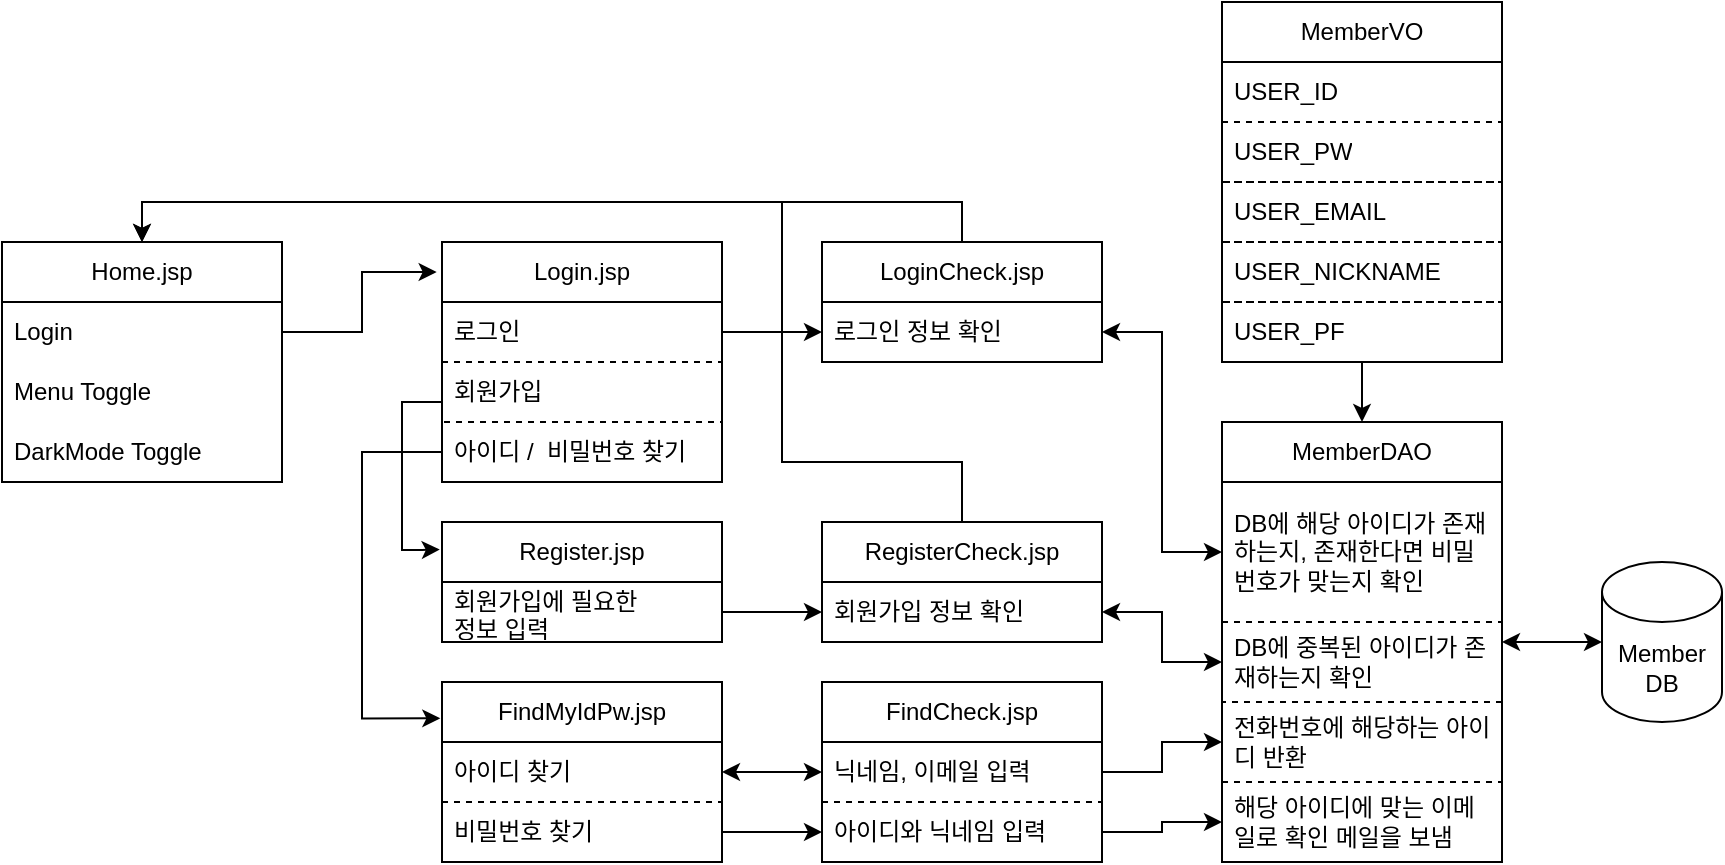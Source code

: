 <mxfile>
    <diagram name="페이지-1" id="HWVJXGZuW3CK4hEEdGh3">
        <mxGraphModel dx="1123" dy="522" grid="1" gridSize="10" guides="1" tooltips="1" connect="1" arrows="1" fold="1" page="1" pageScale="1" pageWidth="1100" pageHeight="850" math="0" shadow="0">
            <root>
                <mxCell id="0"/>
                <mxCell id="1" parent="0"/>
                <mxCell id="S_vBsWQpr0SqbrmdmOaY-44" value="&lt;div&gt;Home.jsp&lt;/div&gt;" style="swimlane;fontStyle=0;childLayout=stackLayout;horizontal=1;startSize=30;horizontalStack=0;resizeParent=1;resizeParentMax=0;resizeLast=0;collapsible=1;marginBottom=0;whiteSpace=wrap;html=1;" parent="1" vertex="1">
                    <mxGeometry x="120" y="240" width="140" height="120" as="geometry">
                        <mxRectangle x="430" y="270" width="90" height="30" as="alternateBounds"/>
                    </mxGeometry>
                </mxCell>
                <mxCell id="S_vBsWQpr0SqbrmdmOaY-45" value="Login" style="text;strokeColor=none;fillColor=none;align=left;verticalAlign=middle;spacingLeft=4;spacingRight=4;overflow=hidden;points=[[0,0.5],[1,0.5]];portConstraint=eastwest;rotatable=0;whiteSpace=wrap;html=1;" parent="S_vBsWQpr0SqbrmdmOaY-44" vertex="1">
                    <mxGeometry y="30" width="140" height="30" as="geometry"/>
                </mxCell>
                <mxCell id="S_vBsWQpr0SqbrmdmOaY-46" value="Menu Toggle" style="text;strokeColor=none;fillColor=none;align=left;verticalAlign=middle;spacingLeft=4;spacingRight=4;overflow=hidden;points=[[0,0.5],[1,0.5]];portConstraint=eastwest;rotatable=0;whiteSpace=wrap;html=1;" parent="S_vBsWQpr0SqbrmdmOaY-44" vertex="1">
                    <mxGeometry y="60" width="140" height="30" as="geometry"/>
                </mxCell>
                <mxCell id="S_vBsWQpr0SqbrmdmOaY-47" value="DarkMode Toggle" style="text;strokeColor=none;fillColor=none;align=left;verticalAlign=middle;spacingLeft=4;spacingRight=4;overflow=hidden;points=[[0,0.5],[1,0.5]];portConstraint=eastwest;rotatable=0;whiteSpace=wrap;html=1;" parent="S_vBsWQpr0SqbrmdmOaY-44" vertex="1">
                    <mxGeometry y="90" width="140" height="30" as="geometry"/>
                </mxCell>
                <mxCell id="S_vBsWQpr0SqbrmdmOaY-49" value="Login.jsp" style="swimlane;fontStyle=0;childLayout=stackLayout;horizontal=1;startSize=30;horizontalStack=0;resizeParent=1;resizeParentMax=0;resizeLast=0;collapsible=1;marginBottom=0;whiteSpace=wrap;html=1;" parent="1" vertex="1">
                    <mxGeometry x="340" y="240" width="140" height="120" as="geometry"/>
                </mxCell>
                <mxCell id="S_vBsWQpr0SqbrmdmOaY-50" value="로그인" style="text;strokeColor=none;fillColor=none;align=left;verticalAlign=middle;spacingLeft=4;spacingRight=4;overflow=hidden;points=[[0,0.5],[1,0.5]];portConstraint=eastwest;rotatable=0;whiteSpace=wrap;html=1;" parent="S_vBsWQpr0SqbrmdmOaY-49" vertex="1">
                    <mxGeometry y="30" width="140" height="30" as="geometry"/>
                </mxCell>
                <mxCell id="S_vBsWQpr0SqbrmdmOaY-51" value="회원가입" style="text;strokeColor=default;fillColor=none;align=left;verticalAlign=middle;spacingLeft=4;spacingRight=4;overflow=hidden;points=[[0,0.5],[1,0.5]];portConstraint=eastwest;rotatable=0;whiteSpace=wrap;html=1;dashed=1;" parent="S_vBsWQpr0SqbrmdmOaY-49" vertex="1">
                    <mxGeometry y="60" width="140" height="30" as="geometry"/>
                </mxCell>
                <mxCell id="S_vBsWQpr0SqbrmdmOaY-52" value="아이디 /&amp;nbsp; 비밀번호 찾기" style="text;strokeColor=none;fillColor=none;align=left;verticalAlign=middle;spacingLeft=4;spacingRight=4;overflow=hidden;points=[[0,0.5],[1,0.5]];portConstraint=eastwest;rotatable=0;whiteSpace=wrap;html=1;" parent="S_vBsWQpr0SqbrmdmOaY-49" vertex="1">
                    <mxGeometry y="90" width="140" height="30" as="geometry"/>
                </mxCell>
                <mxCell id="S_vBsWQpr0SqbrmdmOaY-71" style="edgeStyle=orthogonalEdgeStyle;rounded=0;orthogonalLoop=1;jettySize=auto;html=1;entryX=0.5;entryY=0;entryDx=0;entryDy=0;" parent="1" source="S_vBsWQpr0SqbrmdmOaY-53" target="S_vBsWQpr0SqbrmdmOaY-44" edge="1">
                    <mxGeometry relative="1" as="geometry">
                        <Array as="points">
                            <mxPoint x="600" y="220"/>
                            <mxPoint x="190" y="220"/>
                        </Array>
                    </mxGeometry>
                </mxCell>
                <mxCell id="S_vBsWQpr0SqbrmdmOaY-53" value="LoginCheck.jsp" style="swimlane;fontStyle=0;childLayout=stackLayout;horizontal=1;startSize=30;horizontalStack=0;resizeParent=1;resizeParentMax=0;resizeLast=0;collapsible=1;marginBottom=0;whiteSpace=wrap;html=1;" parent="1" vertex="1">
                    <mxGeometry x="530" y="240" width="140" height="60" as="geometry"/>
                </mxCell>
                <mxCell id="S_vBsWQpr0SqbrmdmOaY-54" value="로그인 정보 확인" style="text;strokeColor=none;fillColor=none;align=left;verticalAlign=middle;spacingLeft=4;spacingRight=4;overflow=hidden;points=[[0,0.5],[1,0.5]];portConstraint=eastwest;rotatable=0;whiteSpace=wrap;html=1;" parent="S_vBsWQpr0SqbrmdmOaY-53" vertex="1">
                    <mxGeometry y="30" width="140" height="30" as="geometry"/>
                </mxCell>
                <mxCell id="S_vBsWQpr0SqbrmdmOaY-58" style="edgeStyle=orthogonalEdgeStyle;rounded=0;orthogonalLoop=1;jettySize=auto;html=1;exitX=1;exitY=0.5;exitDx=0;exitDy=0;entryX=-0.019;entryY=0.125;entryDx=0;entryDy=0;entryPerimeter=0;" parent="1" source="S_vBsWQpr0SqbrmdmOaY-45" target="S_vBsWQpr0SqbrmdmOaY-49" edge="1">
                    <mxGeometry relative="1" as="geometry"/>
                </mxCell>
                <mxCell id="S_vBsWQpr0SqbrmdmOaY-68" style="edgeStyle=orthogonalEdgeStyle;rounded=0;orthogonalLoop=1;jettySize=auto;html=1;entryX=0.5;entryY=0;entryDx=0;entryDy=0;" parent="1" source="S_vBsWQpr0SqbrmdmOaY-59" target="S_vBsWQpr0SqbrmdmOaY-64" edge="1">
                    <mxGeometry relative="1" as="geometry"/>
                </mxCell>
                <mxCell id="S_vBsWQpr0SqbrmdmOaY-59" value="MemberVO" style="swimlane;fontStyle=0;childLayout=stackLayout;horizontal=1;startSize=30;horizontalStack=0;resizeParent=1;resizeParentMax=0;resizeLast=0;collapsible=1;marginBottom=0;whiteSpace=wrap;html=1;" parent="1" vertex="1">
                    <mxGeometry x="730" y="120" width="140" height="180" as="geometry"/>
                </mxCell>
                <mxCell id="S_vBsWQpr0SqbrmdmOaY-60" value="USER_ID" style="text;strokeColor=none;fillColor=none;align=left;verticalAlign=middle;spacingLeft=4;spacingRight=4;overflow=hidden;points=[[0,0.5],[1,0.5]];portConstraint=eastwest;rotatable=0;whiteSpace=wrap;html=1;" parent="S_vBsWQpr0SqbrmdmOaY-59" vertex="1">
                    <mxGeometry y="30" width="140" height="30" as="geometry"/>
                </mxCell>
                <mxCell id="S_vBsWQpr0SqbrmdmOaY-61" value="USER_PW" style="text;strokeColor=default;fillColor=none;align=left;verticalAlign=middle;spacingLeft=4;spacingRight=4;overflow=hidden;points=[[0,0.5],[1,0.5]];portConstraint=eastwest;rotatable=0;whiteSpace=wrap;html=1;dashed=1;" parent="S_vBsWQpr0SqbrmdmOaY-59" vertex="1">
                    <mxGeometry y="60" width="140" height="30" as="geometry"/>
                </mxCell>
                <mxCell id="S_vBsWQpr0SqbrmdmOaY-97" value="USER_EMAIL" style="text;strokeColor=default;fillColor=none;align=left;verticalAlign=middle;spacingLeft=4;spacingRight=4;overflow=hidden;points=[[0,0.5],[1,0.5]];portConstraint=eastwest;rotatable=0;whiteSpace=wrap;html=1;dashed=1;" parent="S_vBsWQpr0SqbrmdmOaY-59" vertex="1">
                    <mxGeometry y="90" width="140" height="30" as="geometry"/>
                </mxCell>
                <mxCell id="S_vBsWQpr0SqbrmdmOaY-98" value="USER_NICKNAME" style="text;strokeColor=default;fillColor=none;align=left;verticalAlign=middle;spacingLeft=4;spacingRight=4;overflow=hidden;points=[[0,0.5],[1,0.5]];portConstraint=eastwest;rotatable=0;whiteSpace=wrap;html=1;dashed=1;" parent="S_vBsWQpr0SqbrmdmOaY-59" vertex="1">
                    <mxGeometry y="120" width="140" height="30" as="geometry"/>
                </mxCell>
                <mxCell id="2" value="USER_PF" style="text;strokeColor=default;fillColor=none;align=left;verticalAlign=middle;spacingLeft=4;spacingRight=4;overflow=hidden;points=[[0,0.5],[1,0.5]];portConstraint=eastwest;rotatable=0;whiteSpace=wrap;html=1;dashed=1;" vertex="1" parent="S_vBsWQpr0SqbrmdmOaY-59">
                    <mxGeometry y="150" width="140" height="30" as="geometry"/>
                </mxCell>
                <mxCell id="S_vBsWQpr0SqbrmdmOaY-63" style="edgeStyle=orthogonalEdgeStyle;rounded=0;orthogonalLoop=1;jettySize=auto;html=1;entryX=0;entryY=0.5;entryDx=0;entryDy=0;" parent="1" source="S_vBsWQpr0SqbrmdmOaY-50" target="S_vBsWQpr0SqbrmdmOaY-54" edge="1">
                    <mxGeometry relative="1" as="geometry"/>
                </mxCell>
                <mxCell id="S_vBsWQpr0SqbrmdmOaY-64" value="MemberDAO" style="swimlane;fontStyle=0;childLayout=stackLayout;horizontal=1;startSize=30;horizontalStack=0;resizeParent=1;resizeParentMax=0;resizeLast=0;collapsible=1;marginBottom=0;whiteSpace=wrap;html=1;" parent="1" vertex="1">
                    <mxGeometry x="730" y="330" width="140" height="220" as="geometry"/>
                </mxCell>
                <mxCell id="S_vBsWQpr0SqbrmdmOaY-65" value="DB에 해당 아이디가 존재하는지, 존재한다면 비밀번호가 맞는지 확인" style="text;strokeColor=none;fillColor=none;align=left;verticalAlign=middle;spacingLeft=4;spacingRight=4;overflow=hidden;points=[[0,0.5],[1,0.5]];portConstraint=eastwest;rotatable=0;whiteSpace=wrap;html=1;" parent="S_vBsWQpr0SqbrmdmOaY-64" vertex="1">
                    <mxGeometry y="30" width="140" height="70" as="geometry"/>
                </mxCell>
                <mxCell id="S_vBsWQpr0SqbrmdmOaY-79" value="DB에 중복된 아이디가 존재하는지 확인" style="text;strokeColor=default;fillColor=none;align=left;verticalAlign=middle;spacingLeft=4;spacingRight=4;overflow=hidden;points=[[0,0.5],[1,0.5]];portConstraint=eastwest;rotatable=0;whiteSpace=wrap;html=1;dashed=1;" parent="S_vBsWQpr0SqbrmdmOaY-64" vertex="1">
                    <mxGeometry y="100" width="140" height="40" as="geometry"/>
                </mxCell>
                <mxCell id="S_vBsWQpr0SqbrmdmOaY-91" value="전화번호에 해당하는 아이디 반환" style="text;strokeColor=none;fillColor=none;align=left;verticalAlign=middle;spacingLeft=4;spacingRight=4;overflow=hidden;points=[[0,0.5],[1,0.5]];portConstraint=eastwest;rotatable=0;whiteSpace=wrap;html=1;" parent="S_vBsWQpr0SqbrmdmOaY-64" vertex="1">
                    <mxGeometry y="140" width="140" height="40" as="geometry"/>
                </mxCell>
                <mxCell id="S_vBsWQpr0SqbrmdmOaY-102" value="해당 아이디에 맞는 이메일로 확인 메일을 보냄" style="text;strokeColor=default;fillColor=none;align=left;verticalAlign=middle;spacingLeft=4;spacingRight=4;overflow=hidden;points=[[0,0.5],[1,0.5]];portConstraint=eastwest;rotatable=0;whiteSpace=wrap;html=1;dashed=1;" parent="S_vBsWQpr0SqbrmdmOaY-64" vertex="1">
                    <mxGeometry y="180" width="140" height="40" as="geometry"/>
                </mxCell>
                <mxCell id="S_vBsWQpr0SqbrmdmOaY-69" style="edgeStyle=orthogonalEdgeStyle;rounded=0;orthogonalLoop=1;jettySize=auto;html=1;entryX=0;entryY=0.5;entryDx=0;entryDy=0;startArrow=classic;startFill=1;" parent="1" source="S_vBsWQpr0SqbrmdmOaY-54" target="S_vBsWQpr0SqbrmdmOaY-65" edge="1">
                    <mxGeometry relative="1" as="geometry"/>
                </mxCell>
                <mxCell id="S_vBsWQpr0SqbrmdmOaY-72" value="Register.jsp" style="swimlane;fontStyle=0;childLayout=stackLayout;horizontal=1;startSize=30;horizontalStack=0;resizeParent=1;resizeParentMax=0;resizeLast=0;collapsible=1;marginBottom=0;whiteSpace=wrap;html=1;" parent="1" vertex="1">
                    <mxGeometry x="340" y="380" width="140" height="60" as="geometry"/>
                </mxCell>
                <mxCell id="S_vBsWQpr0SqbrmdmOaY-73" value="&lt;div&gt;회원가입에 필요한 &lt;br&gt;&lt;/div&gt;&lt;div&gt;정보 입력&lt;/div&gt;" style="text;strokeColor=none;fillColor=none;align=left;verticalAlign=middle;spacingLeft=4;spacingRight=4;overflow=hidden;points=[[0,0.5],[1,0.5]];portConstraint=eastwest;rotatable=0;whiteSpace=wrap;html=1;" parent="S_vBsWQpr0SqbrmdmOaY-72" vertex="1">
                    <mxGeometry y="30" width="140" height="30" as="geometry"/>
                </mxCell>
                <mxCell id="S_vBsWQpr0SqbrmdmOaY-76" style="edgeStyle=orthogonalEdgeStyle;rounded=0;orthogonalLoop=1;jettySize=auto;html=1;entryX=-0.008;entryY=0.146;entryDx=0;entryDy=0;entryPerimeter=0;" parent="1" edge="1">
                    <mxGeometry relative="1" as="geometry">
                        <mxPoint x="340" y="320" as="sourcePoint"/>
                        <mxPoint x="338.88" y="393.76" as="targetPoint"/>
                        <Array as="points">
                            <mxPoint x="320" y="320"/>
                            <mxPoint x="320" y="394"/>
                            <mxPoint x="330" y="394"/>
                        </Array>
                    </mxGeometry>
                </mxCell>
                <mxCell id="S_vBsWQpr0SqbrmdmOaY-86" style="edgeStyle=orthogonalEdgeStyle;rounded=0;orthogonalLoop=1;jettySize=auto;html=1;" parent="1" source="S_vBsWQpr0SqbrmdmOaY-77" edge="1" target="S_vBsWQpr0SqbrmdmOaY-44">
                    <mxGeometry relative="1" as="geometry">
                        <mxPoint x="510" y="220" as="targetPoint"/>
                        <Array as="points">
                            <mxPoint x="600" y="350"/>
                            <mxPoint x="510" y="350"/>
                            <mxPoint x="510" y="220"/>
                            <mxPoint x="190" y="220"/>
                        </Array>
                    </mxGeometry>
                </mxCell>
                <mxCell id="S_vBsWQpr0SqbrmdmOaY-77" value="RegisterCheck.jsp" style="swimlane;fontStyle=0;childLayout=stackLayout;horizontal=1;startSize=30;horizontalStack=0;resizeParent=1;resizeParentMax=0;resizeLast=0;collapsible=1;marginBottom=0;whiteSpace=wrap;html=1;" parent="1" vertex="1">
                    <mxGeometry x="530" y="380" width="140" height="60" as="geometry"/>
                </mxCell>
                <mxCell id="S_vBsWQpr0SqbrmdmOaY-78" value="회원가입 정보 확인" style="text;strokeColor=none;fillColor=none;align=left;verticalAlign=middle;spacingLeft=4;spacingRight=4;overflow=hidden;points=[[0,0.5],[1,0.5]];portConstraint=eastwest;rotatable=0;whiteSpace=wrap;html=1;" parent="S_vBsWQpr0SqbrmdmOaY-77" vertex="1">
                    <mxGeometry y="30" width="140" height="30" as="geometry"/>
                </mxCell>
                <mxCell id="S_vBsWQpr0SqbrmdmOaY-84" style="edgeStyle=orthogonalEdgeStyle;rounded=0;orthogonalLoop=1;jettySize=auto;html=1;entryX=0;entryY=0.5;entryDx=0;entryDy=0;startArrow=classic;startFill=1;" parent="1" source="S_vBsWQpr0SqbrmdmOaY-78" target="S_vBsWQpr0SqbrmdmOaY-79" edge="1">
                    <mxGeometry relative="1" as="geometry">
                        <Array as="points">
                            <mxPoint x="700" y="425"/>
                            <mxPoint x="700" y="450"/>
                        </Array>
                    </mxGeometry>
                </mxCell>
                <mxCell id="S_vBsWQpr0SqbrmdmOaY-85" style="edgeStyle=orthogonalEdgeStyle;rounded=0;orthogonalLoop=1;jettySize=auto;html=1;exitX=1;exitY=0.5;exitDx=0;exitDy=0;entryX=0;entryY=0.5;entryDx=0;entryDy=0;" parent="1" source="S_vBsWQpr0SqbrmdmOaY-73" target="S_vBsWQpr0SqbrmdmOaY-78" edge="1">
                    <mxGeometry relative="1" as="geometry"/>
                </mxCell>
                <mxCell id="S_vBsWQpr0SqbrmdmOaY-87" value="FindMyIdPw.jsp" style="swimlane;fontStyle=0;childLayout=stackLayout;horizontal=1;startSize=30;horizontalStack=0;resizeParent=1;resizeParentMax=0;resizeLast=0;collapsible=1;marginBottom=0;whiteSpace=wrap;html=1;" parent="1" vertex="1">
                    <mxGeometry x="340" y="460" width="140" height="90" as="geometry"/>
                </mxCell>
                <mxCell id="S_vBsWQpr0SqbrmdmOaY-88" value="아이디 찾기" style="text;strokeColor=none;fillColor=none;align=left;verticalAlign=middle;spacingLeft=4;spacingRight=4;overflow=hidden;points=[[0,0.5],[1,0.5]];portConstraint=eastwest;rotatable=0;whiteSpace=wrap;html=1;" parent="S_vBsWQpr0SqbrmdmOaY-87" vertex="1">
                    <mxGeometry y="30" width="140" height="30" as="geometry"/>
                </mxCell>
                <mxCell id="S_vBsWQpr0SqbrmdmOaY-89" value="비밀번호 찾기" style="text;strokeColor=default;fillColor=none;align=left;verticalAlign=middle;spacingLeft=4;spacingRight=4;overflow=hidden;points=[[0,0.5],[1,0.5]];portConstraint=eastwest;rotatable=0;whiteSpace=wrap;html=1;dashed=1;" parent="S_vBsWQpr0SqbrmdmOaY-87" vertex="1">
                    <mxGeometry y="60" width="140" height="30" as="geometry"/>
                </mxCell>
                <mxCell id="S_vBsWQpr0SqbrmdmOaY-90" style="edgeStyle=orthogonalEdgeStyle;rounded=0;orthogonalLoop=1;jettySize=auto;html=1;entryX=-0.006;entryY=0.202;entryDx=0;entryDy=0;entryPerimeter=0;" parent="1" source="S_vBsWQpr0SqbrmdmOaY-52" target="S_vBsWQpr0SqbrmdmOaY-87" edge="1">
                    <mxGeometry relative="1" as="geometry">
                        <Array as="points">
                            <mxPoint x="300" y="345"/>
                            <mxPoint x="300" y="478"/>
                        </Array>
                    </mxGeometry>
                </mxCell>
                <mxCell id="S_vBsWQpr0SqbrmdmOaY-92" value="FindCheck.jsp" style="swimlane;fontStyle=0;childLayout=stackLayout;horizontal=1;startSize=30;horizontalStack=0;resizeParent=1;resizeParentMax=0;resizeLast=0;collapsible=1;marginBottom=0;whiteSpace=wrap;html=1;" parent="1" vertex="1">
                    <mxGeometry x="530" y="460" width="140" height="90" as="geometry"/>
                </mxCell>
                <mxCell id="S_vBsWQpr0SqbrmdmOaY-93" value="&lt;div&gt;닉네임, 이메일 입력&lt;/div&gt;" style="text;strokeColor=none;fillColor=none;align=left;verticalAlign=middle;spacingLeft=4;spacingRight=4;overflow=hidden;points=[[0,0.5],[1,0.5]];portConstraint=eastwest;rotatable=0;whiteSpace=wrap;html=1;" parent="S_vBsWQpr0SqbrmdmOaY-92" vertex="1">
                    <mxGeometry y="30" width="140" height="30" as="geometry"/>
                </mxCell>
                <mxCell id="S_vBsWQpr0SqbrmdmOaY-94" value="아이디와 닉네임 입력 " style="text;strokeColor=default;fillColor=none;align=left;verticalAlign=middle;spacingLeft=4;spacingRight=4;overflow=hidden;points=[[0,0.5],[1,0.5]];portConstraint=eastwest;rotatable=0;whiteSpace=wrap;html=1;dashed=1;" parent="S_vBsWQpr0SqbrmdmOaY-92" vertex="1">
                    <mxGeometry y="60" width="140" height="30" as="geometry"/>
                </mxCell>
                <mxCell id="S_vBsWQpr0SqbrmdmOaY-95" style="edgeStyle=orthogonalEdgeStyle;rounded=0;orthogonalLoop=1;jettySize=auto;html=1;exitX=1;exitY=0.5;exitDx=0;exitDy=0;entryX=0;entryY=0.5;entryDx=0;entryDy=0;startArrow=classic;startFill=1;" parent="1" source="S_vBsWQpr0SqbrmdmOaY-88" target="S_vBsWQpr0SqbrmdmOaY-93" edge="1">
                    <mxGeometry relative="1" as="geometry"/>
                </mxCell>
                <mxCell id="S_vBsWQpr0SqbrmdmOaY-96" style="edgeStyle=orthogonalEdgeStyle;rounded=0;orthogonalLoop=1;jettySize=auto;html=1;entryX=0;entryY=0.5;entryDx=0;entryDy=0;" parent="1" source="S_vBsWQpr0SqbrmdmOaY-89" target="S_vBsWQpr0SqbrmdmOaY-94" edge="1">
                    <mxGeometry relative="1" as="geometry"/>
                </mxCell>
                <mxCell id="S_vBsWQpr0SqbrmdmOaY-99" value="&lt;div&gt;Member&lt;/div&gt;&lt;div&gt;DB&lt;br&gt;&lt;/div&gt;" style="shape=cylinder3;whiteSpace=wrap;html=1;boundedLbl=1;backgroundOutline=1;size=15;" parent="1" vertex="1">
                    <mxGeometry x="920" y="400" width="60" height="80" as="geometry"/>
                </mxCell>
                <mxCell id="S_vBsWQpr0SqbrmdmOaY-100" style="edgeStyle=orthogonalEdgeStyle;rounded=0;orthogonalLoop=1;jettySize=auto;html=1;entryX=0;entryY=0.5;entryDx=0;entryDy=0;entryPerimeter=0;startArrow=classic;startFill=1;" parent="1" source="S_vBsWQpr0SqbrmdmOaY-64" target="S_vBsWQpr0SqbrmdmOaY-99" edge="1">
                    <mxGeometry relative="1" as="geometry"/>
                </mxCell>
                <mxCell id="S_vBsWQpr0SqbrmdmOaY-106" style="edgeStyle=orthogonalEdgeStyle;rounded=0;orthogonalLoop=1;jettySize=auto;html=1;entryX=0;entryY=0.5;entryDx=0;entryDy=0;" parent="1" source="S_vBsWQpr0SqbrmdmOaY-93" target="S_vBsWQpr0SqbrmdmOaY-91" edge="1">
                    <mxGeometry relative="1" as="geometry"/>
                </mxCell>
                <mxCell id="S_vBsWQpr0SqbrmdmOaY-107" style="edgeStyle=orthogonalEdgeStyle;rounded=0;orthogonalLoop=1;jettySize=auto;html=1;exitX=1;exitY=0.5;exitDx=0;exitDy=0;entryX=0;entryY=0.5;entryDx=0;entryDy=0;" parent="1" source="S_vBsWQpr0SqbrmdmOaY-94" target="S_vBsWQpr0SqbrmdmOaY-102" edge="1">
                    <mxGeometry relative="1" as="geometry">
                        <Array as="points">
                            <mxPoint x="700" y="535"/>
                            <mxPoint x="700" y="530"/>
                        </Array>
                    </mxGeometry>
                </mxCell>
            </root>
        </mxGraphModel>
    </diagram>
</mxfile>